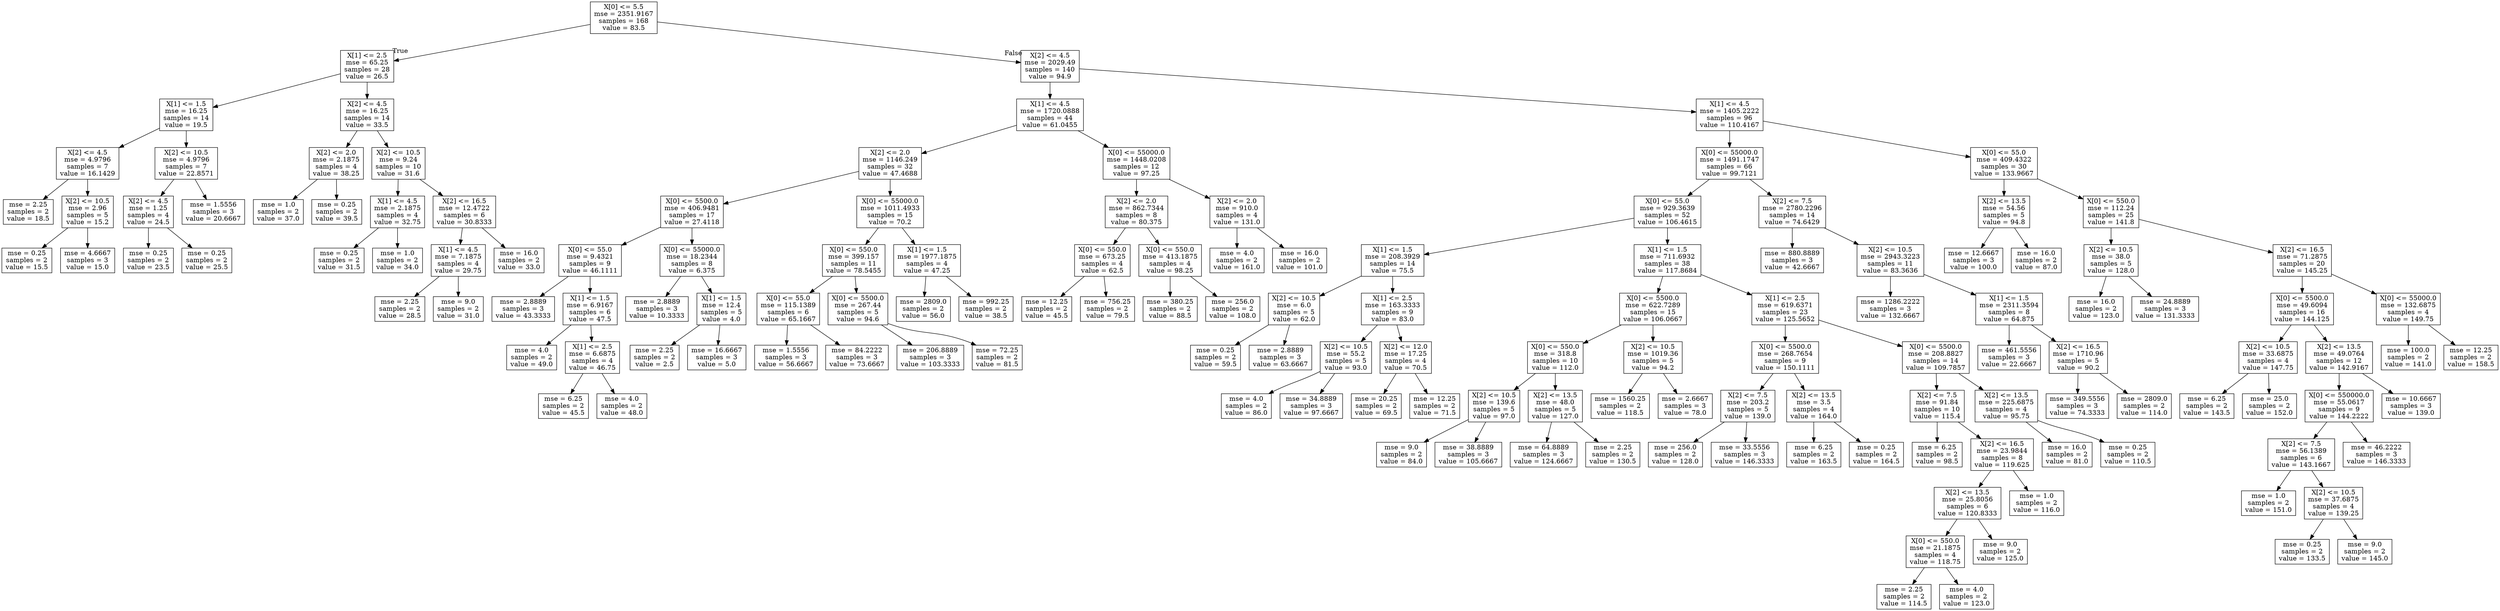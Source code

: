 digraph Tree {
node [shape=box] ;
0 [label="X[0] <= 5.5\nmse = 2351.9167\nsamples = 168\nvalue = 83.5"] ;
1 [label="X[1] <= 2.5\nmse = 65.25\nsamples = 28\nvalue = 26.5"] ;
0 -> 1 [labeldistance=2.5, labelangle=45, headlabel="True"] ;
2 [label="X[1] <= 1.5\nmse = 16.25\nsamples = 14\nvalue = 19.5"] ;
1 -> 2 ;
3 [label="X[2] <= 4.5\nmse = 4.9796\nsamples = 7\nvalue = 16.1429"] ;
2 -> 3 ;
4 [label="mse = 2.25\nsamples = 2\nvalue = 18.5"] ;
3 -> 4 ;
5 [label="X[2] <= 10.5\nmse = 2.96\nsamples = 5\nvalue = 15.2"] ;
3 -> 5 ;
6 [label="mse = 0.25\nsamples = 2\nvalue = 15.5"] ;
5 -> 6 ;
7 [label="mse = 4.6667\nsamples = 3\nvalue = 15.0"] ;
5 -> 7 ;
8 [label="X[2] <= 10.5\nmse = 4.9796\nsamples = 7\nvalue = 22.8571"] ;
2 -> 8 ;
9 [label="X[2] <= 4.5\nmse = 1.25\nsamples = 4\nvalue = 24.5"] ;
8 -> 9 ;
10 [label="mse = 0.25\nsamples = 2\nvalue = 23.5"] ;
9 -> 10 ;
11 [label="mse = 0.25\nsamples = 2\nvalue = 25.5"] ;
9 -> 11 ;
12 [label="mse = 1.5556\nsamples = 3\nvalue = 20.6667"] ;
8 -> 12 ;
13 [label="X[2] <= 4.5\nmse = 16.25\nsamples = 14\nvalue = 33.5"] ;
1 -> 13 ;
14 [label="X[2] <= 2.0\nmse = 2.1875\nsamples = 4\nvalue = 38.25"] ;
13 -> 14 ;
15 [label="mse = 1.0\nsamples = 2\nvalue = 37.0"] ;
14 -> 15 ;
16 [label="mse = 0.25\nsamples = 2\nvalue = 39.5"] ;
14 -> 16 ;
17 [label="X[2] <= 10.5\nmse = 9.24\nsamples = 10\nvalue = 31.6"] ;
13 -> 17 ;
18 [label="X[1] <= 4.5\nmse = 2.1875\nsamples = 4\nvalue = 32.75"] ;
17 -> 18 ;
19 [label="mse = 0.25\nsamples = 2\nvalue = 31.5"] ;
18 -> 19 ;
20 [label="mse = 1.0\nsamples = 2\nvalue = 34.0"] ;
18 -> 20 ;
21 [label="X[2] <= 16.5\nmse = 12.4722\nsamples = 6\nvalue = 30.8333"] ;
17 -> 21 ;
22 [label="X[1] <= 4.5\nmse = 7.1875\nsamples = 4\nvalue = 29.75"] ;
21 -> 22 ;
23 [label="mse = 2.25\nsamples = 2\nvalue = 28.5"] ;
22 -> 23 ;
24 [label="mse = 9.0\nsamples = 2\nvalue = 31.0"] ;
22 -> 24 ;
25 [label="mse = 16.0\nsamples = 2\nvalue = 33.0"] ;
21 -> 25 ;
26 [label="X[2] <= 4.5\nmse = 2029.49\nsamples = 140\nvalue = 94.9"] ;
0 -> 26 [labeldistance=2.5, labelangle=-45, headlabel="False"] ;
27 [label="X[1] <= 4.5\nmse = 1720.0888\nsamples = 44\nvalue = 61.0455"] ;
26 -> 27 ;
28 [label="X[2] <= 2.0\nmse = 1146.249\nsamples = 32\nvalue = 47.4688"] ;
27 -> 28 ;
29 [label="X[0] <= 5500.0\nmse = 406.9481\nsamples = 17\nvalue = 27.4118"] ;
28 -> 29 ;
30 [label="X[0] <= 55.0\nmse = 9.4321\nsamples = 9\nvalue = 46.1111"] ;
29 -> 30 ;
31 [label="mse = 2.8889\nsamples = 3\nvalue = 43.3333"] ;
30 -> 31 ;
32 [label="X[1] <= 1.5\nmse = 6.9167\nsamples = 6\nvalue = 47.5"] ;
30 -> 32 ;
33 [label="mse = 4.0\nsamples = 2\nvalue = 49.0"] ;
32 -> 33 ;
34 [label="X[1] <= 2.5\nmse = 6.6875\nsamples = 4\nvalue = 46.75"] ;
32 -> 34 ;
35 [label="mse = 6.25\nsamples = 2\nvalue = 45.5"] ;
34 -> 35 ;
36 [label="mse = 4.0\nsamples = 2\nvalue = 48.0"] ;
34 -> 36 ;
37 [label="X[0] <= 55000.0\nmse = 18.2344\nsamples = 8\nvalue = 6.375"] ;
29 -> 37 ;
38 [label="mse = 2.8889\nsamples = 3\nvalue = 10.3333"] ;
37 -> 38 ;
39 [label="X[1] <= 1.5\nmse = 12.4\nsamples = 5\nvalue = 4.0"] ;
37 -> 39 ;
40 [label="mse = 2.25\nsamples = 2\nvalue = 2.5"] ;
39 -> 40 ;
41 [label="mse = 16.6667\nsamples = 3\nvalue = 5.0"] ;
39 -> 41 ;
42 [label="X[0] <= 55000.0\nmse = 1011.4933\nsamples = 15\nvalue = 70.2"] ;
28 -> 42 ;
43 [label="X[0] <= 550.0\nmse = 399.157\nsamples = 11\nvalue = 78.5455"] ;
42 -> 43 ;
44 [label="X[0] <= 55.0\nmse = 115.1389\nsamples = 6\nvalue = 65.1667"] ;
43 -> 44 ;
45 [label="mse = 1.5556\nsamples = 3\nvalue = 56.6667"] ;
44 -> 45 ;
46 [label="mse = 84.2222\nsamples = 3\nvalue = 73.6667"] ;
44 -> 46 ;
47 [label="X[0] <= 5500.0\nmse = 267.44\nsamples = 5\nvalue = 94.6"] ;
43 -> 47 ;
48 [label="mse = 206.8889\nsamples = 3\nvalue = 103.3333"] ;
47 -> 48 ;
49 [label="mse = 72.25\nsamples = 2\nvalue = 81.5"] ;
47 -> 49 ;
50 [label="X[1] <= 1.5\nmse = 1977.1875\nsamples = 4\nvalue = 47.25"] ;
42 -> 50 ;
51 [label="mse = 2809.0\nsamples = 2\nvalue = 56.0"] ;
50 -> 51 ;
52 [label="mse = 992.25\nsamples = 2\nvalue = 38.5"] ;
50 -> 52 ;
53 [label="X[0] <= 55000.0\nmse = 1448.0208\nsamples = 12\nvalue = 97.25"] ;
27 -> 53 ;
54 [label="X[2] <= 2.0\nmse = 862.7344\nsamples = 8\nvalue = 80.375"] ;
53 -> 54 ;
55 [label="X[0] <= 550.0\nmse = 673.25\nsamples = 4\nvalue = 62.5"] ;
54 -> 55 ;
56 [label="mse = 12.25\nsamples = 2\nvalue = 45.5"] ;
55 -> 56 ;
57 [label="mse = 756.25\nsamples = 2\nvalue = 79.5"] ;
55 -> 57 ;
58 [label="X[0] <= 550.0\nmse = 413.1875\nsamples = 4\nvalue = 98.25"] ;
54 -> 58 ;
59 [label="mse = 380.25\nsamples = 2\nvalue = 88.5"] ;
58 -> 59 ;
60 [label="mse = 256.0\nsamples = 2\nvalue = 108.0"] ;
58 -> 60 ;
61 [label="X[2] <= 2.0\nmse = 910.0\nsamples = 4\nvalue = 131.0"] ;
53 -> 61 ;
62 [label="mse = 4.0\nsamples = 2\nvalue = 161.0"] ;
61 -> 62 ;
63 [label="mse = 16.0\nsamples = 2\nvalue = 101.0"] ;
61 -> 63 ;
64 [label="X[1] <= 4.5\nmse = 1405.2222\nsamples = 96\nvalue = 110.4167"] ;
26 -> 64 ;
65 [label="X[0] <= 55000.0\nmse = 1491.1747\nsamples = 66\nvalue = 99.7121"] ;
64 -> 65 ;
66 [label="X[0] <= 55.0\nmse = 929.3639\nsamples = 52\nvalue = 106.4615"] ;
65 -> 66 ;
67 [label="X[1] <= 1.5\nmse = 208.3929\nsamples = 14\nvalue = 75.5"] ;
66 -> 67 ;
68 [label="X[2] <= 10.5\nmse = 6.0\nsamples = 5\nvalue = 62.0"] ;
67 -> 68 ;
69 [label="mse = 0.25\nsamples = 2\nvalue = 59.5"] ;
68 -> 69 ;
70 [label="mse = 2.8889\nsamples = 3\nvalue = 63.6667"] ;
68 -> 70 ;
71 [label="X[1] <= 2.5\nmse = 163.3333\nsamples = 9\nvalue = 83.0"] ;
67 -> 71 ;
72 [label="X[2] <= 10.5\nmse = 55.2\nsamples = 5\nvalue = 93.0"] ;
71 -> 72 ;
73 [label="mse = 4.0\nsamples = 2\nvalue = 86.0"] ;
72 -> 73 ;
74 [label="mse = 34.8889\nsamples = 3\nvalue = 97.6667"] ;
72 -> 74 ;
75 [label="X[2] <= 12.0\nmse = 17.25\nsamples = 4\nvalue = 70.5"] ;
71 -> 75 ;
76 [label="mse = 20.25\nsamples = 2\nvalue = 69.5"] ;
75 -> 76 ;
77 [label="mse = 12.25\nsamples = 2\nvalue = 71.5"] ;
75 -> 77 ;
78 [label="X[1] <= 1.5\nmse = 711.6932\nsamples = 38\nvalue = 117.8684"] ;
66 -> 78 ;
79 [label="X[0] <= 5500.0\nmse = 622.7289\nsamples = 15\nvalue = 106.0667"] ;
78 -> 79 ;
80 [label="X[0] <= 550.0\nmse = 318.8\nsamples = 10\nvalue = 112.0"] ;
79 -> 80 ;
81 [label="X[2] <= 10.5\nmse = 139.6\nsamples = 5\nvalue = 97.0"] ;
80 -> 81 ;
82 [label="mse = 9.0\nsamples = 2\nvalue = 84.0"] ;
81 -> 82 ;
83 [label="mse = 38.8889\nsamples = 3\nvalue = 105.6667"] ;
81 -> 83 ;
84 [label="X[2] <= 13.5\nmse = 48.0\nsamples = 5\nvalue = 127.0"] ;
80 -> 84 ;
85 [label="mse = 64.8889\nsamples = 3\nvalue = 124.6667"] ;
84 -> 85 ;
86 [label="mse = 2.25\nsamples = 2\nvalue = 130.5"] ;
84 -> 86 ;
87 [label="X[2] <= 10.5\nmse = 1019.36\nsamples = 5\nvalue = 94.2"] ;
79 -> 87 ;
88 [label="mse = 1560.25\nsamples = 2\nvalue = 118.5"] ;
87 -> 88 ;
89 [label="mse = 2.6667\nsamples = 3\nvalue = 78.0"] ;
87 -> 89 ;
90 [label="X[1] <= 2.5\nmse = 619.6371\nsamples = 23\nvalue = 125.5652"] ;
78 -> 90 ;
91 [label="X[0] <= 5500.0\nmse = 268.7654\nsamples = 9\nvalue = 150.1111"] ;
90 -> 91 ;
92 [label="X[2] <= 7.5\nmse = 203.2\nsamples = 5\nvalue = 139.0"] ;
91 -> 92 ;
93 [label="mse = 256.0\nsamples = 2\nvalue = 128.0"] ;
92 -> 93 ;
94 [label="mse = 33.5556\nsamples = 3\nvalue = 146.3333"] ;
92 -> 94 ;
95 [label="X[2] <= 13.5\nmse = 3.5\nsamples = 4\nvalue = 164.0"] ;
91 -> 95 ;
96 [label="mse = 6.25\nsamples = 2\nvalue = 163.5"] ;
95 -> 96 ;
97 [label="mse = 0.25\nsamples = 2\nvalue = 164.5"] ;
95 -> 97 ;
98 [label="X[0] <= 5500.0\nmse = 208.8827\nsamples = 14\nvalue = 109.7857"] ;
90 -> 98 ;
99 [label="X[2] <= 7.5\nmse = 91.84\nsamples = 10\nvalue = 115.4"] ;
98 -> 99 ;
100 [label="mse = 6.25\nsamples = 2\nvalue = 98.5"] ;
99 -> 100 ;
101 [label="X[2] <= 16.5\nmse = 23.9844\nsamples = 8\nvalue = 119.625"] ;
99 -> 101 ;
102 [label="X[2] <= 13.5\nmse = 25.8056\nsamples = 6\nvalue = 120.8333"] ;
101 -> 102 ;
103 [label="X[0] <= 550.0\nmse = 21.1875\nsamples = 4\nvalue = 118.75"] ;
102 -> 103 ;
104 [label="mse = 2.25\nsamples = 2\nvalue = 114.5"] ;
103 -> 104 ;
105 [label="mse = 4.0\nsamples = 2\nvalue = 123.0"] ;
103 -> 105 ;
106 [label="mse = 9.0\nsamples = 2\nvalue = 125.0"] ;
102 -> 106 ;
107 [label="mse = 1.0\nsamples = 2\nvalue = 116.0"] ;
101 -> 107 ;
108 [label="X[2] <= 13.5\nmse = 225.6875\nsamples = 4\nvalue = 95.75"] ;
98 -> 108 ;
109 [label="mse = 16.0\nsamples = 2\nvalue = 81.0"] ;
108 -> 109 ;
110 [label="mse = 0.25\nsamples = 2\nvalue = 110.5"] ;
108 -> 110 ;
111 [label="X[2] <= 7.5\nmse = 2780.2296\nsamples = 14\nvalue = 74.6429"] ;
65 -> 111 ;
112 [label="mse = 880.8889\nsamples = 3\nvalue = 42.6667"] ;
111 -> 112 ;
113 [label="X[2] <= 10.5\nmse = 2943.3223\nsamples = 11\nvalue = 83.3636"] ;
111 -> 113 ;
114 [label="mse = 1286.2222\nsamples = 3\nvalue = 132.6667"] ;
113 -> 114 ;
115 [label="X[1] <= 1.5\nmse = 2311.3594\nsamples = 8\nvalue = 64.875"] ;
113 -> 115 ;
116 [label="mse = 461.5556\nsamples = 3\nvalue = 22.6667"] ;
115 -> 116 ;
117 [label="X[2] <= 16.5\nmse = 1710.96\nsamples = 5\nvalue = 90.2"] ;
115 -> 117 ;
118 [label="mse = 349.5556\nsamples = 3\nvalue = 74.3333"] ;
117 -> 118 ;
119 [label="mse = 2809.0\nsamples = 2\nvalue = 114.0"] ;
117 -> 119 ;
120 [label="X[0] <= 55.0\nmse = 409.4322\nsamples = 30\nvalue = 133.9667"] ;
64 -> 120 ;
121 [label="X[2] <= 13.5\nmse = 54.56\nsamples = 5\nvalue = 94.8"] ;
120 -> 121 ;
122 [label="mse = 12.6667\nsamples = 3\nvalue = 100.0"] ;
121 -> 122 ;
123 [label="mse = 16.0\nsamples = 2\nvalue = 87.0"] ;
121 -> 123 ;
124 [label="X[0] <= 550.0\nmse = 112.24\nsamples = 25\nvalue = 141.8"] ;
120 -> 124 ;
125 [label="X[2] <= 10.5\nmse = 38.0\nsamples = 5\nvalue = 128.0"] ;
124 -> 125 ;
126 [label="mse = 16.0\nsamples = 2\nvalue = 123.0"] ;
125 -> 126 ;
127 [label="mse = 24.8889\nsamples = 3\nvalue = 131.3333"] ;
125 -> 127 ;
128 [label="X[2] <= 16.5\nmse = 71.2875\nsamples = 20\nvalue = 145.25"] ;
124 -> 128 ;
129 [label="X[0] <= 5500.0\nmse = 49.6094\nsamples = 16\nvalue = 144.125"] ;
128 -> 129 ;
130 [label="X[2] <= 10.5\nmse = 33.6875\nsamples = 4\nvalue = 147.75"] ;
129 -> 130 ;
131 [label="mse = 6.25\nsamples = 2\nvalue = 143.5"] ;
130 -> 131 ;
132 [label="mse = 25.0\nsamples = 2\nvalue = 152.0"] ;
130 -> 132 ;
133 [label="X[2] <= 13.5\nmse = 49.0764\nsamples = 12\nvalue = 142.9167"] ;
129 -> 133 ;
134 [label="X[0] <= 550000.0\nmse = 55.0617\nsamples = 9\nvalue = 144.2222"] ;
133 -> 134 ;
135 [label="X[2] <= 7.5\nmse = 56.1389\nsamples = 6\nvalue = 143.1667"] ;
134 -> 135 ;
136 [label="mse = 1.0\nsamples = 2\nvalue = 151.0"] ;
135 -> 136 ;
137 [label="X[2] <= 10.5\nmse = 37.6875\nsamples = 4\nvalue = 139.25"] ;
135 -> 137 ;
138 [label="mse = 0.25\nsamples = 2\nvalue = 133.5"] ;
137 -> 138 ;
139 [label="mse = 9.0\nsamples = 2\nvalue = 145.0"] ;
137 -> 139 ;
140 [label="mse = 46.2222\nsamples = 3\nvalue = 146.3333"] ;
134 -> 140 ;
141 [label="mse = 10.6667\nsamples = 3\nvalue = 139.0"] ;
133 -> 141 ;
142 [label="X[0] <= 55000.0\nmse = 132.6875\nsamples = 4\nvalue = 149.75"] ;
128 -> 142 ;
143 [label="mse = 100.0\nsamples = 2\nvalue = 141.0"] ;
142 -> 143 ;
144 [label="mse = 12.25\nsamples = 2\nvalue = 158.5"] ;
142 -> 144 ;
}